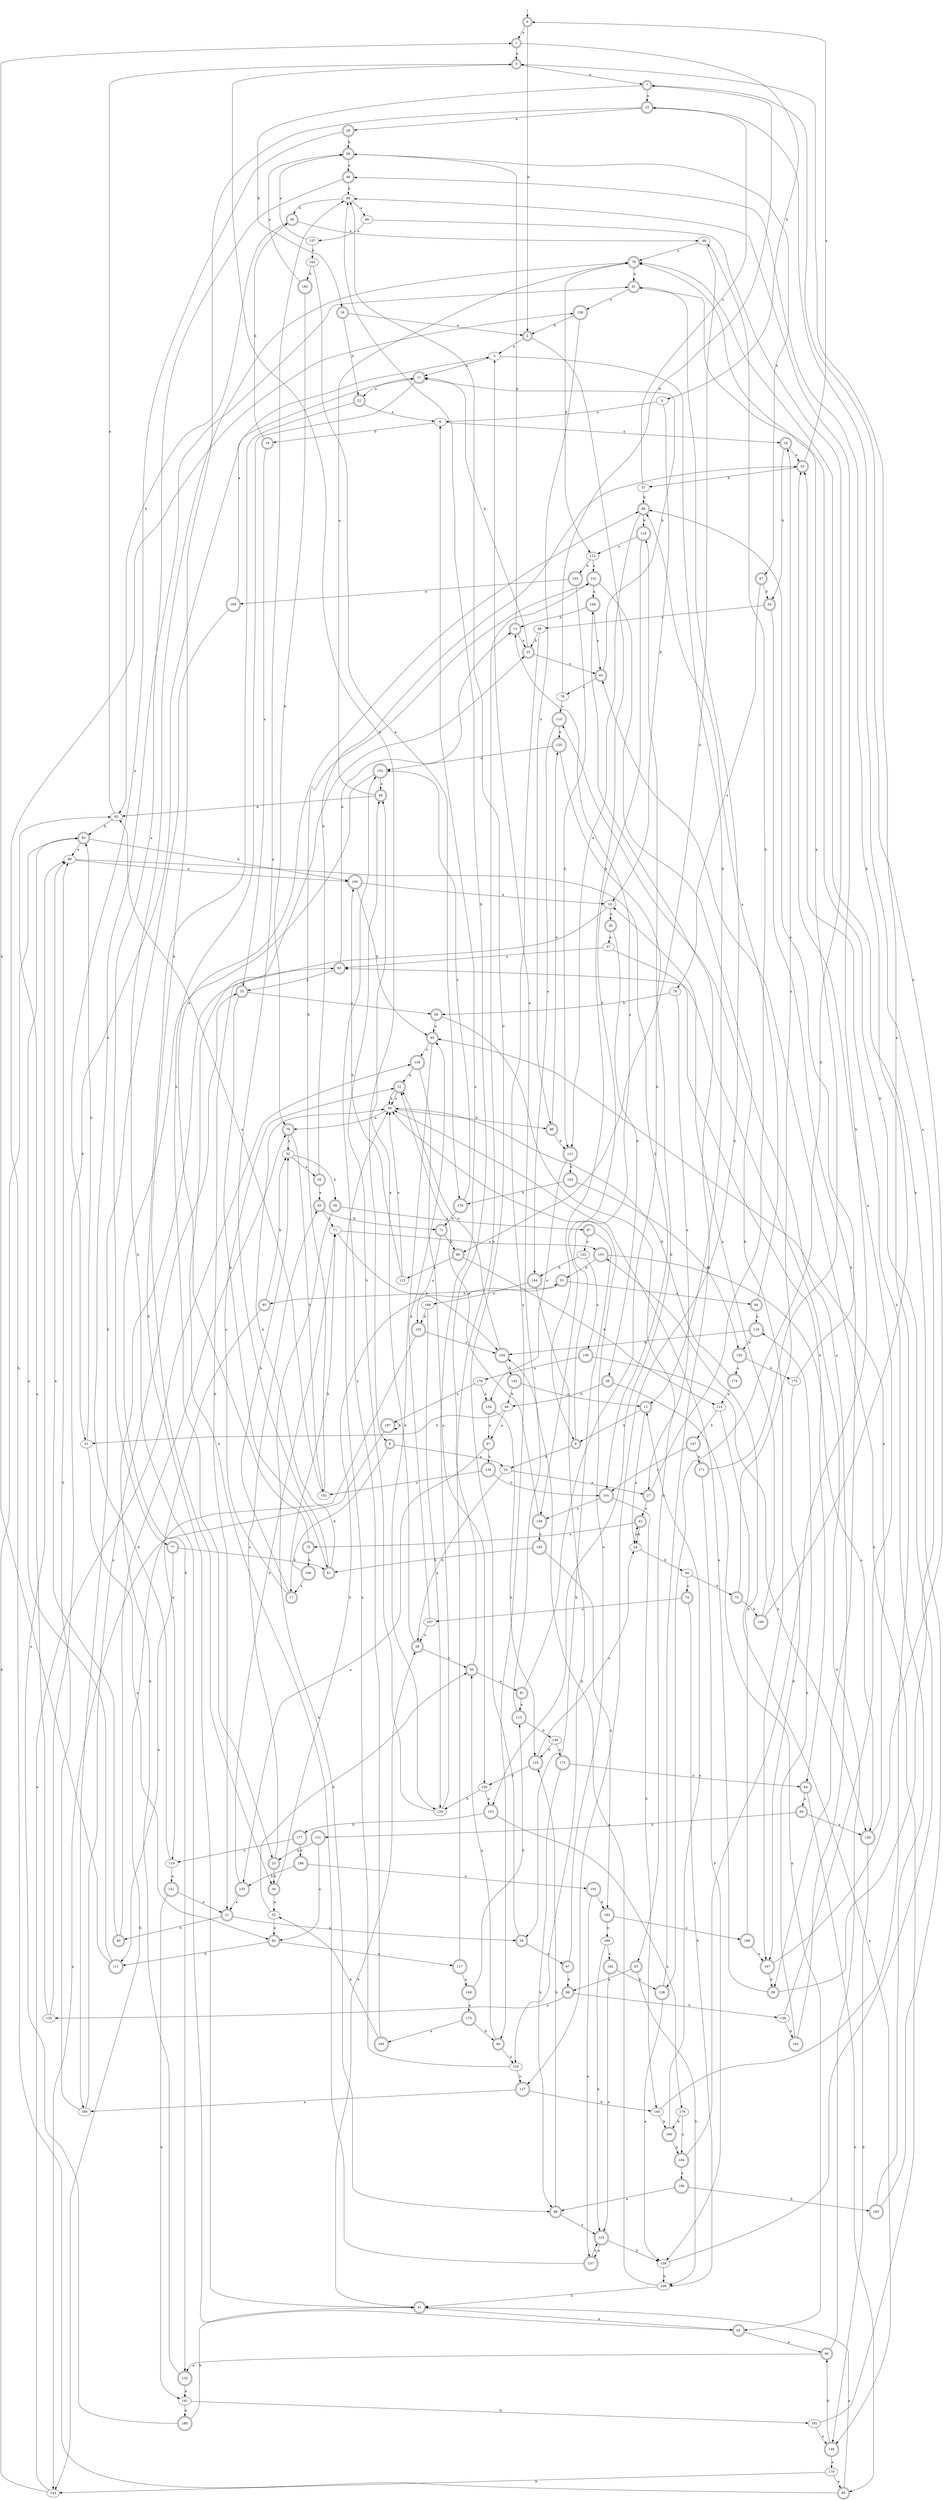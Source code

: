digraph RandomDFA {
  __start0 [label="", shape=none];
  __start0 -> 0 [label=""];
  0 [shape=circle] [shape=doublecircle]
  0 -> 1 [label="a"]
  0 -> 2 [label="b"]
  1 [shape=doublecircle]
  1 -> 3 [label="a"]
  1 -> 4 [label="b"]
  2 [shape=doublecircle]
  2 -> 5 [label="a"]
  2 -> 6 [label="b"]
  3 [shape=doublecircle]
  3 -> 7 [label="a"]
  3 -> 8 [label="b"]
  4
  4 -> 9 [label="a"]
  4 -> 10 [label="b"]
  5
  5 -> 11 [label="a"]
  5 -> 12 [label="b"]
  6 [shape=doublecircle]
  6 -> 13 [label="a"]
  6 -> 14 [label="b"]
  7 [shape=doublecircle]
  7 -> 15 [label="a"]
  7 -> 16 [label="b"]
  8 [shape=doublecircle]
  8 -> 14 [label="a"]
  8 -> 17 [label="b"]
  9
  9 -> 18 [label="a"]
  9 -> 19 [label="b"]
  10
  10 -> 20 [label="a"]
  10 -> 21 [label="b"]
  11 [shape=doublecircle]
  11 -> 22 [label="a"]
  11 -> 23 [label="b"]
  12 [shape=doublecircle]
  12 -> 24 [label="a"]
  12 -> 6 [label="b"]
  13 [shape=doublecircle]
  13 -> 25 [label="a"]
  13 -> 26 [label="b"]
  14
  14 -> 27 [label="a"]
  14 -> 28 [label="b"]
  15 [shape=doublecircle]
  15 -> 29 [label="a"]
  15 -> 30 [label="b"]
  16 [shape=doublecircle]
  16 -> 2 [label="a"]
  16 -> 22 [label="b"]
  17 [shape=doublecircle]
  17 -> 31 [label="a"]
  17 -> 32 [label="b"]
  18 [shape=doublecircle]
  18 -> 33 [label="a"]
  18 -> 34 [label="b"]
  19 [shape=doublecircle]
  19 -> 35 [label="a"]
  19 -> 36 [label="b"]
  20 [shape=doublecircle]
  20 -> 37 [label="a"]
  20 -> 38 [label="b"]
  21 [shape=doublecircle]
  21 -> 39 [label="a"]
  21 -> 40 [label="b"]
  22 [shape=doublecircle]
  22 -> 9 [label="a"]
  22 -> 41 [label="b"]
  23 [shape=doublecircle]
  23 -> 42 [label="a"]
  23 -> 30 [label="b"]
  24
  24 -> 43 [label="a"]
  24 -> 44 [label="b"]
  25 [shape=doublecircle]
  25 -> 45 [label="a"]
  25 -> 11 [label="b"]
  26 [shape=doublecircle]
  26 -> 46 [label="a"]
  26 -> 47 [label="b"]
  27 [shape=doublecircle]
  27 -> 43 [label="a"]
  27 -> 48 [label="b"]
  28 [shape=doublecircle]
  28 -> 49 [label="a"]
  28 -> 50 [label="b"]
  29 [shape=doublecircle]
  29 -> 51 [label="a"]
  29 -> 26 [label="b"]
  30 [shape=doublecircle]
  30 -> 52 [label="a"]
  30 -> 53 [label="b"]
  31 [shape=doublecircle]
  31 -> 54 [label="a"]
  31 -> 54 [label="b"]
  32
  32 -> 55 [label="a"]
  32 -> 56 [label="b"]
  33 [shape=doublecircle]
  33 -> 0 [label="a"]
  33 -> 57 [label="b"]
  34 [shape=doublecircle]
  34 -> 58 [label="a"]
  34 -> 59 [label="b"]
  35 [shape=doublecircle]
  35 -> 60 [label="a"]
  35 -> 61 [label="b"]
  36 [shape=doublecircle]
  36 -> 48 [label="a"]
  36 -> 62 [label="b"]
  37
  37 -> 63 [label="a"]
  37 -> 64 [label="b"]
  38 [shape=doublecircle]
  38 -> 65 [label="a"]
  38 -> 66 [label="b"]
  39 [shape=doublecircle]
  39 -> 67 [label="a"]
  39 -> 68 [label="b"]
  40 [shape=doublecircle]
  40 -> 69 [label="a"]
  40 -> 70 [label="b"]
  41 [shape=doublecircle]
  41 -> 65 [label="a"]
  41 -> 28 [label="b"]
  42 [shape=doublecircle]
  42 -> 71 [label="a"]
  42 -> 72 [label="b"]
  43 [shape=doublecircle]
  43 -> 73 [label="a"]
  43 -> 24 [label="b"]
  44
  44 -> 74 [label="a"]
  44 -> 75 [label="b"]
  45 [shape=doublecircle]
  45 -> 76 [label="a"]
  45 -> 11 [label="b"]
  46 [shape=doublecircle]
  46 -> 77 [label="a"]
  46 -> 68 [label="b"]
  47 [shape=doublecircle]
  47 -> 78 [label="a"]
  47 -> 34 [label="b"]
  48
  48 -> 79 [label="a"]
  48 -> 80 [label="b"]
  49 [shape=doublecircle]
  49 -> 79 [label="a"]
  49 -> 62 [label="b"]
  50 [shape=doublecircle]
  50 -> 81 [label="a"]
  50 -> 68 [label="b"]
  51
  51 -> 82 [label="a"]
  51 -> 83 [label="b"]
  52
  52 -> 82 [label="a"]
  52 -> 50 [label="b"]
  53 [shape=doublecircle]
  53 -> 84 [label="a"]
  53 -> 85 [label="b"]
  54
  54 -> 70 [label="a"]
  54 -> 86 [label="b"]
  55 [shape=doublecircle]
  55 -> 42 [label="a"]
  55 -> 33 [label="b"]
  56 [shape=doublecircle]
  56 -> 87 [label="a"]
  56 -> 88 [label="b"]
  57
  57 -> 15 [label="a"]
  57 -> 89 [label="b"]
  58
  58 -> 90 [label="a"]
  58 -> 25 [label="b"]
  59 [shape=doublecircle]
  59 -> 54 [label="a"]
  59 -> 91 [label="b"]
  60 [shape=doublecircle]
  60 -> 92 [label="a"]
  60 -> 93 [label="b"]
  61 [shape=doublecircle]
  61 -> 68 [label="a"]
  61 -> 54 [label="b"]
  62
  62 -> 3 [label="a"]
  62 -> 83 [label="b"]
  63 [shape=doublecircle]
  63 -> 35 [label="a"]
  63 -> 13 [label="b"]
  64 [shape=doublecircle]
  64 -> 94 [label="a"]
  64 -> 95 [label="b"]
  65 [shape=doublecircle]
  65 -> 96 [label="a"]
  65 -> 79 [label="b"]
  66
  66 -> 97 [label="a"]
  66 -> 51 [label="b"]
  67 [shape=doublecircle]
  67 -> 54 [label="a"]
  67 -> 98 [label="b"]
  68
  68 -> 99 [label="a"]
  68 -> 36 [label="b"]
  69
  69 -> 100 [label="a"]
  69 -> 101 [label="b"]
  70 [shape=doublecircle]
  70 -> 32 [label="a"]
  70 -> 102 [label="b"]
  71
  71 -> 103 [label="a"]
  71 -> 104 [label="b"]
  72 [shape=doublecircle]
  72 -> 105 [label="a"]
  72 -> 80 [label="b"]
  73 [shape=doublecircle]
  73 -> 89 [label="a"]
  73 -> 106 [label="b"]
  74 [shape=doublecircle]
  74 -> 107 [label="a"]
  74 -> 108 [label="b"]
  75 [shape=doublecircle]
  75 -> 18 [label="a"]
  75 -> 109 [label="b"]
  76
  76 -> 110 [label="a"]
  76 -> 7 [label="b"]
  77 [shape=doublecircle]
  77 -> 111 [label="a"]
  77 -> 61 [label="b"]
  78
  78 -> 27 [label="a"]
  78 -> 60 [label="b"]
  79 [shape=doublecircle]
  79 -> 91 [label="a"]
  79 -> 112 [label="b"]
  80 [shape=doublecircle]
  80 -> 113 [label="a"]
  80 -> 114 [label="b"]
  81 [shape=doublecircle]
  81 -> 115 [label="a"]
  81 -> 116 [label="b"]
  82 [shape=doublecircle]
  82 -> 117 [label="a"]
  82 -> 111 [label="b"]
  83 [shape=doublecircle]
  83 -> 69 [label="a"]
  83 -> 100 [label="b"]
  84 [shape=doublecircle]
  84 -> 89 [label="a"]
  84 -> 118 [label="b"]
  85 [shape=doublecircle]
  85 -> 119 [label="a"]
  85 -> 32 [label="b"]
  86 [shape=doublecircle]
  86 -> 120 [label="a"]
  86 -> 121 [label="b"]
  87 [shape=doublecircle]
  87 -> 122 [label="a"]
  87 -> 39 [label="b"]
  88 [shape=doublecircle]
  88 -> 123 [label="a"]
  88 -> 124 [label="b"]
  89 [shape=doublecircle]
  89 -> 121 [label="a"]
  89 -> 116 [label="b"]
  90 [shape=doublecircle]
  90 -> 50 [label="a"]
  90 -> 125 [label="b"]
  91 [shape=doublecircle]
  91 -> 126 [label="a"]
  91 -> 127 [label="b"]
  92 [shape=doublecircle]
  92 -> 128 [label="a"]
  92 -> 129 [label="b"]
  93 [shape=doublecircle]
  93 -> 98 [label="a"]
  93 -> 108 [label="b"]
  94 [shape=doublecircle]
  94 -> 130 [label="a"]
  94 -> 131 [label="b"]
  95 [shape=doublecircle]
  95 -> 41 [label="a"]
  95 -> 126 [label="b"]
  96 [shape=doublecircle]
  96 -> 132 [label="a"]
  96 -> 63 [label="b"]
  97 [shape=doublecircle]
  97 -> 133 [label="a"]
  97 -> 134 [label="b"]
  98 [shape=doublecircle]
  98 -> 135 [label="a"]
  98 -> 136 [label="b"]
  99
  99 -> 137 [label="a"]
  99 -> 138 [label="b"]
  100 [shape=doublecircle]
  100 -> 10 [label="a"]
  100 -> 92 [label="b"]
  101 [shape=doublecircle]
  101 -> 139 [label="a"]
  101 -> 140 [label="b"]
  102
  102 -> 62 [label="a"]
  102 -> 141 [label="b"]
  103 [shape=doublecircle]
  103 -> 130 [label="a"]
  103 -> 53 [label="b"]
  104 [shape=doublecircle]
  104 -> 31 [label="a"]
  104 -> 142 [label="b"]
  105 [shape=doublecircle]
  105 -> 104 [label="a"]
  105 -> 143 [label="b"]
  106 [shape=doublecircle]
  106 -> 17 [label="a"]
  106 -> 71 [label="b"]
  107
  107 -> 28 [label="a"]
  107 -> 92 [label="b"]
  108
  108 -> 104 [label="a"]
  108 -> 41 [label="b"]
  109 [shape=doublecircle]
  109 -> 10 [label="a"]
  109 -> 46 [label="b"]
  110 [shape=doublecircle]
  110 -> 144 [label="a"]
  110 -> 120 [label="b"]
  111 [shape=doublecircle]
  111 -> 83 [label="a"]
  111 -> 1 [label="b"]
  112
  112 -> 141 [label="a"]
  112 -> 145 [label="b"]
  113
  113 -> 54 [label="a"]
  113 -> 100 [label="b"]
  114
  114 -> 146 [label="a"]
  114 -> 147 [label="b"]
  115 [shape=doublecircle]
  115 -> 5 [label="a"]
  115 -> 148 [label="b"]
  116 [shape=doublecircle]
  116 -> 112 [label="a"]
  116 -> 139 [label="b"]
  117 [shape=doublecircle]
  117 -> 149 [label="a"]
  117 -> 141 [label="b"]
  118 [shape=doublecircle]
  118 -> 150 [label="a"]
  118 -> 104 [label="b"]
  119
  119 -> 151 [label="a"]
  119 -> 91 [label="b"]
  120 [shape=doublecircle]
  120 -> 152 [label="a"]
  120 -> 153 [label="b"]
  121 [shape=doublecircle]
  121 -> 154 [label="a"]
  121 -> 155 [label="b"]
  122
  122 -> 156 [label="a"]
  122 -> 144 [label="b"]
  123 [shape=doublecircle]
  123 -> 157 [label="a"]
  123 -> 158 [label="b"]
  124 [shape=doublecircle]
  124 -> 24 [label="a"]
  124 -> 159 [label="b"]
  125
  125 -> 54 [label="a"]
  125 -> 127 [label="b"]
  126 [shape=doublecircle]
  126 -> 86 [label="a"]
  126 -> 2 [label="b"]
  127 [shape=doublecircle]
  127 -> 160 [label="a"]
  127 -> 140 [label="b"]
  128 [shape=doublecircle]
  128 -> 159 [label="a"]
  128 -> 31 [label="b"]
  129
  129 -> 9 [label="a"]
  129 -> 49 [label="b"]
  130 [shape=doublecircle]
  130 -> 92 [label="a"]
  130 -> 146 [label="b"]
  131 [shape=doublecircle]
  131 -> 82 [label="a"]
  131 -> 23 [label="b"]
  132 [shape=doublecircle]
  132 -> 161 [label="a"]
  132 -> 63 [label="b"]
  133 [shape=doublecircle]
  133 -> 21 [label="a"]
  133 -> 71 [label="b"]
  134 [shape=doublecircle]
  134 -> 102 [label="a"]
  134 -> 101 [label="b"]
  135
  135 -> 62 [label="a"]
  135 -> 11 [label="b"]
  136
  136 -> 33 [label="a"]
  136 -> 162 [label="b"]
  137
  137 -> 26 [label="a"]
  137 -> 163 [label="b"]
  138 [shape=doublecircle]
  138 -> 158 [label="a"]
  138 -> 164 [label="b"]
  139 [shape=doublecircle]
  139 -> 31 [label="a"]
  139 -> 165 [label="b"]
  140
  140 -> 3 [label="a"]
  140 -> 166 [label="b"]
  141 [shape=doublecircle]
  141 -> 164 [label="a"]
  141 -> 167 [label="b"]
  142 [shape=doublecircle]
  142 -> 12 [label="a"]
  142 -> 66 [label="b"]
  143
  143 -> 128 [label="a"]
  143 -> 83 [label="b"]
  144 [shape=doublecircle]
  144 -> 168 [label="a"]
  144 -> 125 [label="b"]
  145 [shape=doublecircle]
  145 -> 169 [label="a"]
  145 -> 121 [label="b"]
  146 [shape=doublecircle]
  146 -> 170 [label="a"]
  146 -> 96 [label="b"]
  147 [shape=doublecircle]
  147 -> 101 [label="a"]
  147 -> 171 [label="b"]
  148
  148 -> 172 [label="a"]
  148 -> 124 [label="b"]
  149 [shape=doublecircle]
  149 -> 173 [label="a"]
  149 -> 115 [label="b"]
  150 [shape=doublecircle]
  150 -> 174 [label="a"]
  150 -> 175 [label="b"]
  151 [shape=doublecircle]
  151 -> 21 [label="a"]
  151 -> 161 [label="b"]
  152 [shape=doublecircle]
  152 -> 49 [label="a"]
  152 -> 132 [label="b"]
  153 [shape=doublecircle]
  153 -> 176 [label="a"]
  153 -> 177 [label="b"]
  154 [shape=doublecircle]
  154 -> 97 [label="a"]
  154 -> 124 [label="b"]
  155 [shape=doublecircle]
  155 -> 150 [label="a"]
  155 -> 178 [label="b"]
  156 [shape=doublecircle]
  156 -> 179 [label="a"]
  156 -> 130 [label="b"]
  157 [shape=doublecircle]
  157 -> 25 [label="a"]
  157 -> 123 [label="b"]
  158
  158 -> 15 [label="a"]
  158 -> 108 [label="b"]
  159
  159 -> 153 [label="a"]
  159 -> 129 [label="b"]
  160
  160 -> 35 [label="a"]
  160 -> 69 [label="b"]
  161
  161 -> 180 [label="a"]
  161 -> 181 [label="b"]
  162 [shape=doublecircle]
  162 -> 110 [label="a"]
  162 -> 118 [label="b"]
  163
  163 -> 178 [label="a"]
  163 -> 182 [label="b"]
  164 [shape=doublecircle]
  164 -> 45 [label="a"]
  164 -> 13 [label="b"]
  165 [shape=doublecircle]
  165 -> 183 [label="a"]
  165 -> 61 [label="b"]
  166 [shape=doublecircle]
  166 -> 12 [label="a"]
  166 -> 184 [label="b"]
  167 [shape=doublecircle]
  167 -> 7 [label="a"]
  167 -> 59 [label="b"]
  168
  168 -> 129 [label="a"]
  168 -> 105 [label="b"]
  169 [shape=doublecircle]
  169 -> 5 [label="a"]
  169 -> 160 [label="b"]
  170
  170 -> 95 [label="a"]
  170 -> 143 [label="b"]
  171 [shape=doublecircle]
  171 -> 79 [label="a"]
  171 -> 158 [label="b"]
  172 [shape=doublecircle]
  172 -> 64 [label="a"]
  172 -> 88 [label="b"]
  173 [shape=doublecircle]
  173 -> 185 [label="a"]
  173 -> 90 [label="b"]
  174 [shape=doublecircle]
  174 -> 114 [label="a"]
  174 -> 54 [label="b"]
  175
  175 -> 89 [label="a"]
  175 -> 167 [label="b"]
  176
  176 -> 184 [label="a"]
  176 -> 166 [label="b"]
  177 [shape=doublecircle]
  177 -> 119 [label="a"]
  177 -> 186 [label="b"]
  178 [shape=doublecircle]
  178 -> 152 [label="a"]
  178 -> 72 [label="b"]
  179
  179 -> 187 [label="a"]
  179 -> 154 [label="b"]
  180 [shape=doublecircle]
  180 -> 69 [label="a"]
  180 -> 41 [label="b"]
  181
  181 -> 146 [label="a"]
  181 -> 45 [label="b"]
  182 [shape=doublecircle]
  182 -> 26 [label="a"]
  182 -> 70 [label="b"]
  183 [shape=doublecircle]
  183 -> 188 [label="a"]
  183 -> 189 [label="b"]
  184 [shape=doublecircle]
  184 -> 190 [label="a"]
  184 -> 68 [label="b"]
  185 [shape=doublecircle]
  185 -> 152 [label="a"]
  185 -> 52 [label="b"]
  186 [shape=doublecircle]
  186 -> 191 [label="a"]
  186 -> 133 [label="b"]
  187 [shape=doublecircle]
  187 -> 143 [label="a"]
  187 -> 187 [label="b"]
  188 [shape=doublecircle]
  188 -> 167 [label="a"]
  188 -> 103 [label="b"]
  189
  189 -> 192 [label="a"]
  189 -> 123 [label="b"]
  190 [shape=doublecircle]
  190 -> 88 [label="a"]
  190 -> 193 [label="b"]
  191 [shape=doublecircle]
  191 -> 157 [label="a"]
  191 -> 183 [label="b"]
  192 [shape=doublecircle]
  192 -> 123 [label="a"]
  192 -> 138 [label="b"]
  193 [shape=doublecircle]
  193 -> 79 [label="a"]
  193 -> 33 [label="b"]
}
